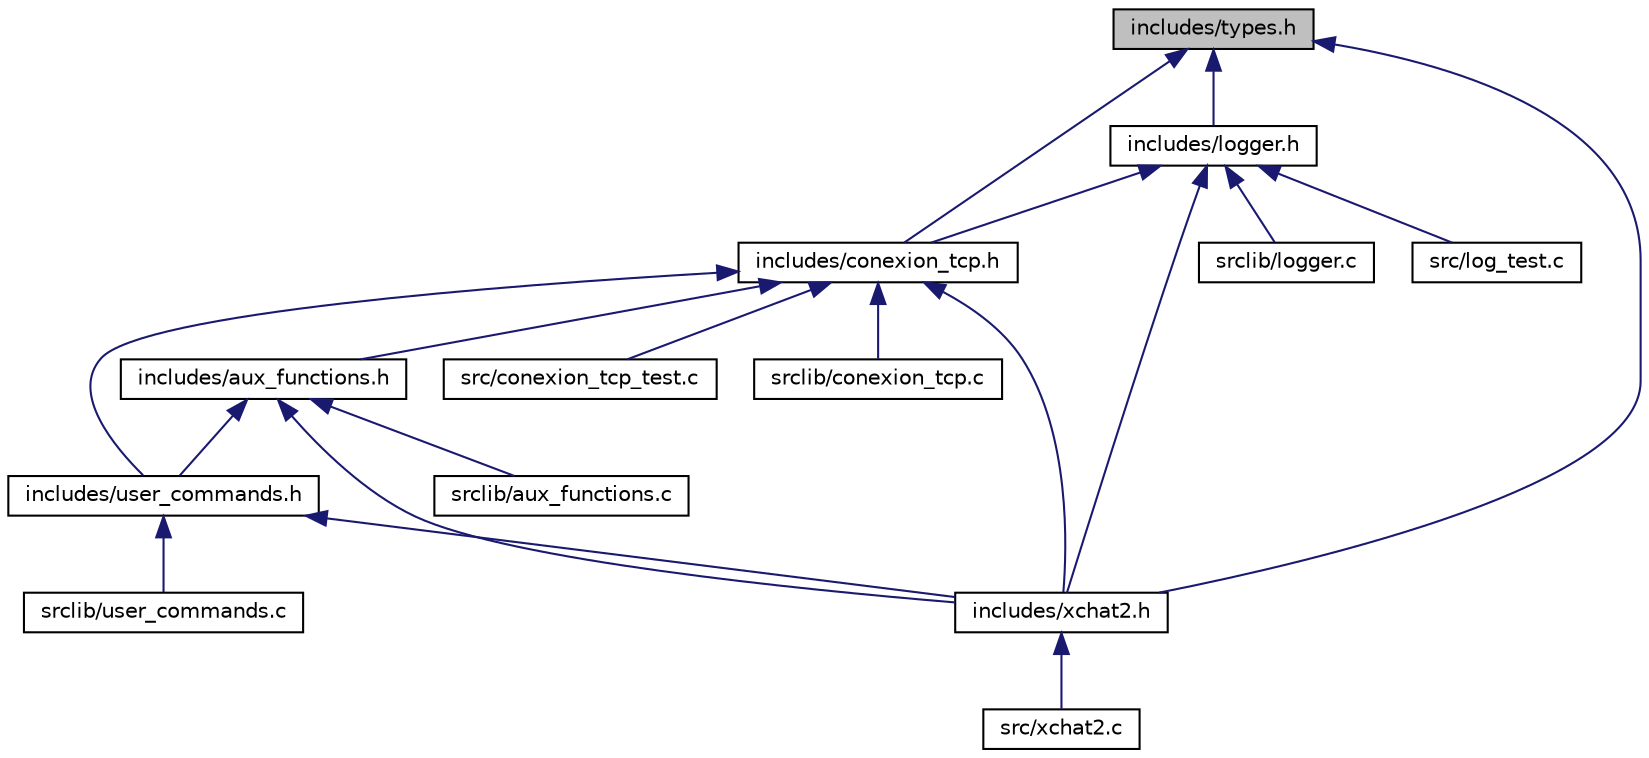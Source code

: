 digraph "includes/types.h"
{
  edge [fontname="Helvetica",fontsize="10",labelfontname="Helvetica",labelfontsize="10"];
  node [fontname="Helvetica",fontsize="10",shape=record];
  Node1 [label="includes/types.h",height=0.2,width=0.4,color="black", fillcolor="grey75", style="filled", fontcolor="black"];
  Node1 -> Node2 [dir="back",color="midnightblue",fontsize="10",style="solid",fontname="Helvetica"];
  Node2 [label="includes/conexion_tcp.h",height=0.2,width=0.4,color="black", fillcolor="white", style="filled",URL="$conexion__tcp_8h.html",tooltip="Prototipos de funcion de la liberia para conexiones TCP. "];
  Node2 -> Node3 [dir="back",color="midnightblue",fontsize="10",style="solid",fontname="Helvetica"];
  Node3 [label="includes/aux_functions.h",height=0.2,width=0.4,color="black", fillcolor="white", style="filled",URL="$aux__functions_8h.html",tooltip="Declaraciones de funciones, definición de tipos: implementación de funciones auxiliares de xchat2..."];
  Node3 -> Node4 [dir="back",color="midnightblue",fontsize="10",style="solid",fontname="Helvetica"];
  Node4 [label="includes/user_commands.h",height=0.2,width=0.4,color="black", fillcolor="white", style="filled",URL="$user__commands_8h.html",tooltip="Declaraciones de funciones, definición de tipos: implementación de funciones IRC de usuario..."];
  Node4 -> Node5 [dir="back",color="midnightblue",fontsize="10",style="solid",fontname="Helvetica"];
  Node5 [label="includes/xchat2.h",height=0.2,width=0.4,color="black", fillcolor="white", style="filled",URL="$xchat2_8h.html",tooltip="Declaraciones de funciones, definición de tipos: implementación de los callbacks de xchat2..."];
  Node5 -> Node6 [dir="back",color="midnightblue",fontsize="10",style="solid",fontname="Helvetica"];
  Node6 [label="src/xchat2.c",height=0.2,width=0.4,color="black", fillcolor="white", style="filled",URL="$xchat2_8c.html",tooltip="Fichero con principalmente la implementación de los callbacks de xchat2. "];
  Node4 -> Node7 [dir="back",color="midnightblue",fontsize="10",style="solid",fontname="Helvetica"];
  Node7 [label="srclib/user_commands.c",height=0.2,width=0.4,color="black", fillcolor="white", style="filled",URL="$user__commands_8c.html",tooltip="Implementacion de las funciones IRC de usuario de xchat2. "];
  Node3 -> Node5 [dir="back",color="midnightblue",fontsize="10",style="solid",fontname="Helvetica"];
  Node3 -> Node8 [dir="back",color="midnightblue",fontsize="10",style="solid",fontname="Helvetica"];
  Node8 [label="srclib/aux_functions.c",height=0.2,width=0.4,color="black", fillcolor="white", style="filled",URL="$aux__functions_8c.html",tooltip="Implementacion de las funciones auxiliares de xchat2. "];
  Node2 -> Node4 [dir="back",color="midnightblue",fontsize="10",style="solid",fontname="Helvetica"];
  Node2 -> Node5 [dir="back",color="midnightblue",fontsize="10",style="solid",fontname="Helvetica"];
  Node2 -> Node9 [dir="back",color="midnightblue",fontsize="10",style="solid",fontname="Helvetica"];
  Node9 [label="src/conexion_tcp_test.c",height=0.2,width=0.4,color="black", fillcolor="white", style="filled",URL="$conexion__tcp__test_8c.html"];
  Node2 -> Node10 [dir="back",color="midnightblue",fontsize="10",style="solid",fontname="Helvetica"];
  Node10 [label="srclib/conexion_tcp.c",height=0.2,width=0.4,color="black", fillcolor="white", style="filled",URL="$conexion__tcp_8c.html",tooltip="Implementacion de la liberia para conexiones TCP. "];
  Node1 -> Node11 [dir="back",color="midnightblue",fontsize="10",style="solid",fontname="Helvetica"];
  Node11 [label="includes/logger.h",height=0.2,width=0.4,color="black", fillcolor="white", style="filled",URL="$logger_8h.html"];
  Node11 -> Node2 [dir="back",color="midnightblue",fontsize="10",style="solid",fontname="Helvetica"];
  Node11 -> Node5 [dir="back",color="midnightblue",fontsize="10",style="solid",fontname="Helvetica"];
  Node11 -> Node12 [dir="back",color="midnightblue",fontsize="10",style="solid",fontname="Helvetica"];
  Node12 [label="src/log_test.c",height=0.2,width=0.4,color="black", fillcolor="white", style="filled",URL="$log__test_8c.html",tooltip="Prueba de la libreria de logs. "];
  Node11 -> Node13 [dir="back",color="midnightblue",fontsize="10",style="solid",fontname="Helvetica"];
  Node13 [label="srclib/logger.c",height=0.2,width=0.4,color="black", fillcolor="white", style="filled",URL="$logger_8c.html",tooltip="Descripcion de la liberia de log de errores complementaria a /var/log/syslog. "];
  Node1 -> Node5 [dir="back",color="midnightblue",fontsize="10",style="solid",fontname="Helvetica"];
}
